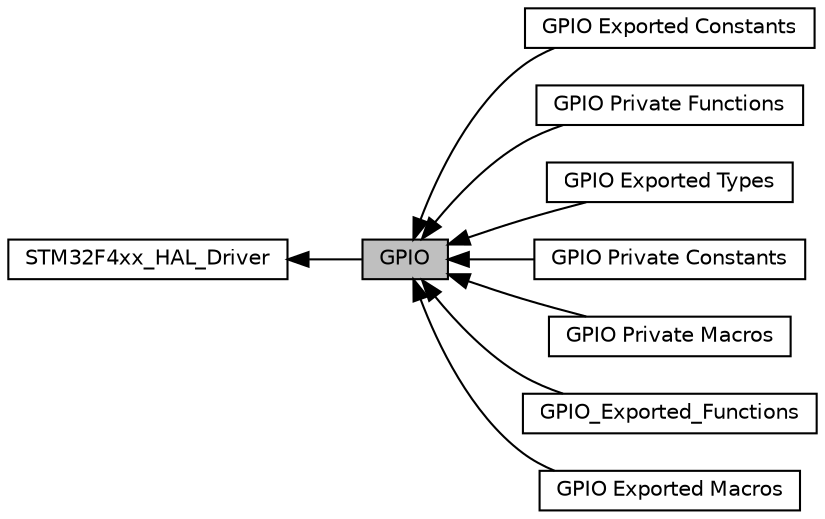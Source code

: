 digraph "GPIO"
{
  edge [fontname="Helvetica",fontsize="10",labelfontname="Helvetica",labelfontsize="10"];
  node [fontname="Helvetica",fontsize="10",shape=box];
  rankdir=LR;
  Node4 [label="GPIO Exported Constants",height=0.2,width=0.4,color="black", fillcolor="white", style="filled",URL="$group___g_p_i_o___exported___constants.html",tooltip=" "];
  Node8 [label="GPIO Private Functions",height=0.2,width=0.4,color="black", fillcolor="white", style="filled",URL="$group___g_p_i_o___private___functions.html",tooltip=" "];
  Node3 [label="GPIO Exported Types",height=0.2,width=0.4,color="black", fillcolor="white", style="filled",URL="$group___g_p_i_o___exported___types.html",tooltip=" "];
  Node6 [label="GPIO Private Constants",height=0.2,width=0.4,color="black", fillcolor="white", style="filled",URL="$group___g_p_i_o___private___constants.html",tooltip=" "];
  Node2 [label="STM32F4xx_HAL_Driver",height=0.2,width=0.4,color="black", fillcolor="white", style="filled",URL="$group___s_t_m32_f4xx___h_a_l___driver.html",tooltip=" "];
  Node7 [label="GPIO Private Macros",height=0.2,width=0.4,color="black", fillcolor="white", style="filled",URL="$group___g_p_i_o___private___macros.html",tooltip=" "];
  Node9 [label="GPIO_Exported_Functions",height=0.2,width=0.4,color="black", fillcolor="white", style="filled",URL="$group___g_p_i_o___exported___functions.html",tooltip=" "];
  Node1 [label="GPIO",height=0.2,width=0.4,color="black", fillcolor="grey75", style="filled", fontcolor="black",tooltip="GPIO HAL module driver."];
  Node5 [label="GPIO Exported Macros",height=0.2,width=0.4,color="black", fillcolor="white", style="filled",URL="$group___g_p_i_o___exported___macros.html",tooltip=" "];
  Node2->Node1 [shape=plaintext, dir="back", style="solid"];
  Node1->Node3 [shape=plaintext, dir="back", style="solid"];
  Node1->Node4 [shape=plaintext, dir="back", style="solid"];
  Node1->Node5 [shape=plaintext, dir="back", style="solid"];
  Node1->Node6 [shape=plaintext, dir="back", style="solid"];
  Node1->Node7 [shape=plaintext, dir="back", style="solid"];
  Node1->Node8 [shape=plaintext, dir="back", style="solid"];
  Node1->Node9 [shape=plaintext, dir="back", style="solid"];
}
